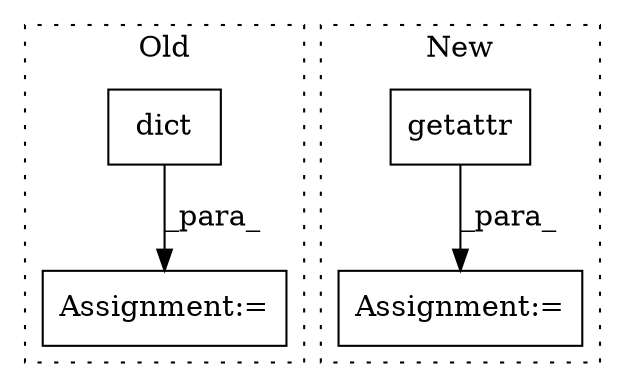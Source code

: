 digraph G {
subgraph cluster0 {
1 [label="dict" a="32" s="1021,1040" l="5,1" shape="box"];
4 [label="Assignment:=" a="7" s="1210" l="1" shape="box"];
label = "Old";
style="dotted";
}
subgraph cluster1 {
2 [label="getattr" a="32" s="886,932" l="8,1" shape="box"];
3 [label="Assignment:=" a="7" s="880" l="1" shape="box"];
label = "New";
style="dotted";
}
1 -> 4 [label="_para_"];
2 -> 3 [label="_para_"];
}